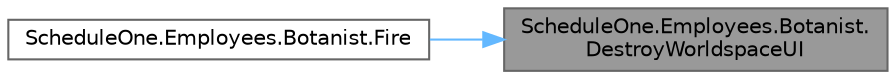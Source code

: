digraph "ScheduleOne.Employees.Botanist.DestroyWorldspaceUI"
{
 // LATEX_PDF_SIZE
  bgcolor="transparent";
  edge [fontname=Helvetica,fontsize=10,labelfontname=Helvetica,labelfontsize=10];
  node [fontname=Helvetica,fontsize=10,shape=box,height=0.2,width=0.4];
  rankdir="RL";
  Node1 [id="Node000001",label="ScheduleOne.Employees.Botanist.\lDestroyWorldspaceUI",height=0.2,width=0.4,color="gray40", fillcolor="grey60", style="filled", fontcolor="black",tooltip=" "];
  Node1 -> Node2 [id="edge1_Node000001_Node000002",dir="back",color="steelblue1",style="solid",tooltip=" "];
  Node2 [id="Node000002",label="ScheduleOne.Employees.Botanist.Fire",height=0.2,width=0.4,color="grey40", fillcolor="white", style="filled",URL="$class_schedule_one_1_1_employees_1_1_botanist.html#abd0f71bf7a9ac488940a2ee1f639f3c6",tooltip=" "];
}
